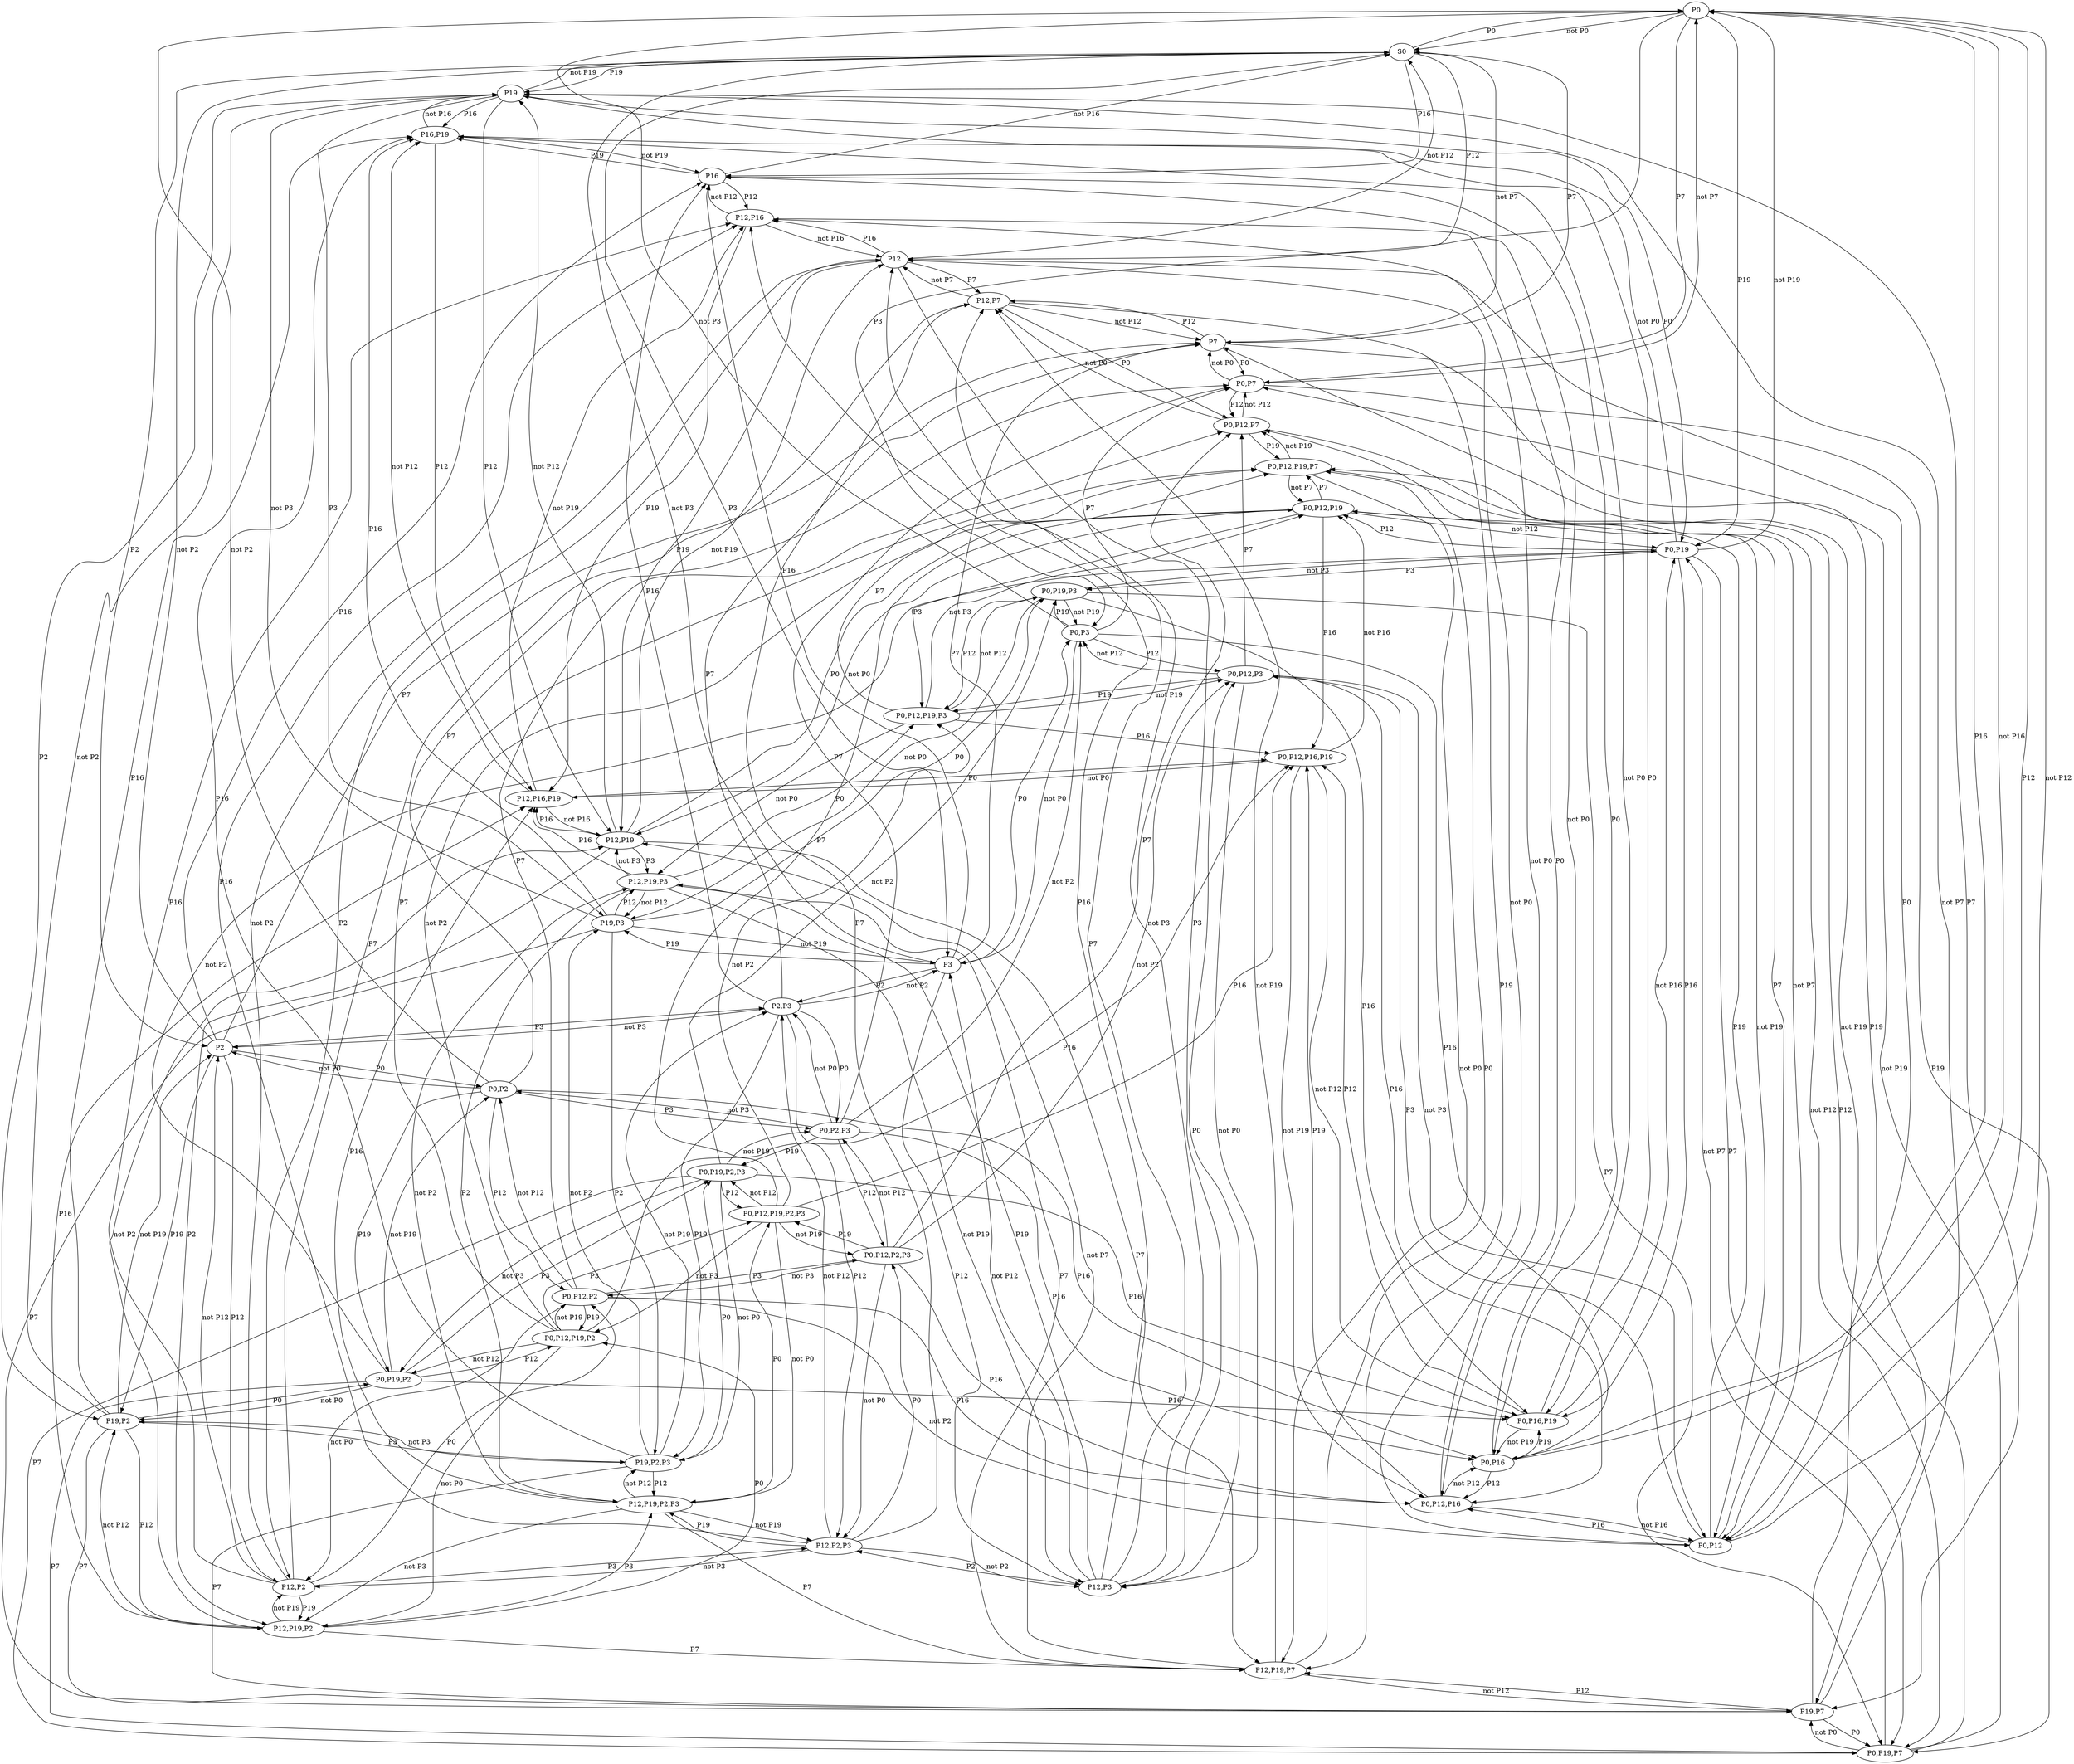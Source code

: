 digraph startgame {
S1[label="P0"];
S0->S1[label="P0"]
S1->S0[label="not P0"]
S2[label="P2"];
S0->S2[label="P2"]
S2->S0[label="not P2"]
S3[label="P3"];
S0->S3[label="P3"]
S3->S0[label="not P3"]
S4[label="P7"];
S0->S4[label="P7"]
S4->S0[label="not P7"]
S5[label="P12"];
S0->S5[label="P12"]
S5->S0[label="not P12"]
S6[label="P16"];
S0->S6[label="P16"]
S6->S0[label="not P16"]
S7[label="P19"];
S0->S7[label="P19"]
S7->S0[label="not P19"]
S8[label="P0,P19"];
S7->S8[label="P0"]
S8->S7[label="not P0"]
S9[label="P19,P2"];
S7->S9[label="P2"]
S9->S7[label="not P2"]
S10[label="P19,P3"];
S7->S10[label="P3"]
S10->S7[label="not P3"]
S11[label="P19,P7"];
S7->S11[label="P7"]
S11->S7[label="not P7"]
S12[label="P12,P19"];
S7->S12[label="P12"]
S12->S7[label="not P12"]
S13[label="P16,P19"];
S7->S13[label="P16"]
S13->S7[label="not P16"]
S14[label="P0,P16,P19"];
S13->S14[label="P0"]
S14->S13[label="not P0"]
S15[label="P12,P16,P19"];
S13->S15[label="P12"]
S15->S13[label="not P12"]
S16[label="P0,P12,P16,P19"];
S15->S16[label="P0"]
S16->S15[label="not P0"]
S14->S16[label="P12"]
S16->S14[label="not P12"]
S17[label="P0,P12,P19"];
S12->S17[label="P0"]
S17->S12[label="not P0"]
S18[label="P12,P19,P2"];
S12->S18[label="P2"]
S18->S12[label="not P2"]
S19[label="P12,P19,P3"];
S12->S19[label="P3"]
S19->S12[label="not P3"]
S20[label="P12,P19,P7"];
S12->S20[label="P7"]
S20->S12[label="not P7"]
S12->S15[label="P16"]
S15->S12[label="not P16"]
S21[label="P0,P12,P19,P7"];
S20->S21[label="P0"]
S21->S20[label="not P0"]
S22[label="P0,P12,P19,P3"];
S19->S22[label="P0"]
S22->S19[label="not P0"]
S23[label="P12,P19,P2,P3"];
S19->S23[label="P2"]
S23->S19[label="not P2"]
S19->S20[label="P7"]
S19->S15[label="P16"]
S24[label="P0,P12,P19,P2,P3"];
S23->S24[label="P0"]
S24->S23[label="not P0"]
S23->S20[label="P7"]
S23->S15[label="P16"]
S24->S21[label="P7"]
S24->S16[label="P16"]
S24->S22[label="not P2"]
S22->S21[label="P7"]
S22->S16[label="P16"]
S25[label="P0,P12,P19,P2"];
S18->S25[label="P0"]
S25->S18[label="not P0"]
S18->S23[label="P3"]
S23->S18[label="not P3"]
S18->S20[label="P7"]
S18->S15[label="P16"]
S25->S24[label="P3"]
S24->S25[label="not P3"]
S25->S21[label="P7"]
S25->S16[label="P16"]
S25->S17[label="not P2"]
S17->S22[label="P3"]
S22->S17[label="not P3"]
S17->S21[label="P7"]
S21->S17[label="not P7"]
S17->S16[label="P16"]
S16->S17[label="not P16"]
S26[label="P0,P19,P7"];
S11->S26[label="P0"]
S26->S11[label="not P0"]
S11->S20[label="P12"]
S20->S11[label="not P12"]
S26->S21[label="P12"]
S21->S26[label="not P12"]
S27[label="P0,P19,P3"];
S10->S27[label="P0"]
S27->S10[label="not P0"]
S28[label="P19,P2,P3"];
S10->S28[label="P2"]
S28->S10[label="not P2"]
S10->S11[label="P7"]
S10->S19[label="P12"]
S19->S10[label="not P12"]
S10->S13[label="P16"]
S29[label="P0,P19,P2,P3"];
S28->S29[label="P0"]
S29->S28[label="not P0"]
S28->S11[label="P7"]
S28->S23[label="P12"]
S23->S28[label="not P12"]
S28->S13[label="P16"]
S29->S26[label="P7"]
S29->S24[label="P12"]
S24->S29[label="not P12"]
S29->S14[label="P16"]
S29->S27[label="not P2"]
S27->S26[label="P7"]
S27->S22[label="P12"]
S22->S27[label="not P12"]
S27->S14[label="P16"]
S30[label="P0,P19,P2"];
S9->S30[label="P0"]
S30->S9[label="not P0"]
S9->S28[label="P3"]
S28->S9[label="not P3"]
S9->S11[label="P7"]
S9->S18[label="P12"]
S18->S9[label="not P12"]
S9->S13[label="P16"]
S30->S29[label="P3"]
S29->S30[label="not P3"]
S30->S26[label="P7"]
S30->S25[label="P12"]
S25->S30[label="not P12"]
S30->S14[label="P16"]
S30->S8[label="not P2"]
S8->S27[label="P3"]
S27->S8[label="not P3"]
S8->S26[label="P7"]
S26->S8[label="not P7"]
S8->S17[label="P12"]
S17->S8[label="not P12"]
S8->S14[label="P16"]
S14->S8[label="not P16"]
S31[label="P0,P16"];
S6->S31[label="P0"]
S31->S6[label="not P0"]
S32[label="P12,P16"];
S6->S32[label="P12"]
S32->S6[label="not P12"]
S6->S13[label="P19"]
S13->S6[label="not P19"]
S33[label="P0,P12,P16"];
S32->S33[label="P0"]
S33->S32[label="not P0"]
S32->S15[label="P19"]
S15->S32[label="not P19"]
S33->S16[label="P19"]
S16->S33[label="not P19"]
S31->S33[label="P12"]
S33->S31[label="not P12"]
S31->S14[label="P19"]
S14->S31[label="not P19"]
S34[label="P0,P12"];
S5->S34[label="P0"]
S34->S5[label="not P0"]
S35[label="P12,P2"];
S5->S35[label="P2"]
S35->S5[label="not P2"]
S36[label="P12,P3"];
S5->S36[label="P3"]
S36->S5[label="not P3"]
S37[label="P12,P7"];
S5->S37[label="P7"]
S37->S5[label="not P7"]
S5->S32[label="P16"]
S32->S5[label="not P16"]
S5->S12[label="P19"]
S12->S5[label="not P19"]
S38[label="P0,P12,P7"];
S37->S38[label="P0"]
S38->S37[label="not P0"]
S37->S20[label="P19"]
S20->S37[label="not P19"]
S38->S21[label="P19"]
S21->S38[label="not P19"]
S39[label="P0,P12,P3"];
S36->S39[label="P0"]
S39->S36[label="not P0"]
S40[label="P12,P2,P3"];
S36->S40[label="P2"]
S40->S36[label="not P2"]
S36->S37[label="P7"]
S36->S32[label="P16"]
S36->S19[label="P19"]
S19->S36[label="not P19"]
S41[label="P0,P12,P2,P3"];
S40->S41[label="P0"]
S41->S40[label="not P0"]
S40->S37[label="P7"]
S40->S32[label="P16"]
S40->S23[label="P19"]
S23->S40[label="not P19"]
S41->S38[label="P7"]
S41->S33[label="P16"]
S41->S24[label="P19"]
S24->S41[label="not P19"]
S41->S39[label="not P2"]
S39->S38[label="P7"]
S39->S33[label="P16"]
S39->S22[label="P19"]
S22->S39[label="not P19"]
S42[label="P0,P12,P2"];
S35->S42[label="P0"]
S42->S35[label="not P0"]
S35->S40[label="P3"]
S40->S35[label="not P3"]
S35->S37[label="P7"]
S35->S32[label="P16"]
S35->S18[label="P19"]
S18->S35[label="not P19"]
S42->S41[label="P3"]
S41->S42[label="not P3"]
S42->S38[label="P7"]
S42->S33[label="P16"]
S42->S25[label="P19"]
S25->S42[label="not P19"]
S42->S34[label="not P2"]
S34->S39[label="P3"]
S39->S34[label="not P3"]
S34->S38[label="P7"]
S38->S34[label="not P7"]
S34->S33[label="P16"]
S33->S34[label="not P16"]
S34->S17[label="P19"]
S17->S34[label="not P19"]
S43[label="P0,P7"];
S4->S43[label="P0"]
S43->S4[label="not P0"]
S4->S37[label="P12"]
S37->S4[label="not P12"]
S4->S11[label="P19"]
S11->S4[label="not P19"]
S43->S38[label="P12"]
S38->S43[label="not P12"]
S43->S26[label="P19"]
S26->S43[label="not P19"]
S44[label="P0,P3"];
S3->S44[label="P0"]
S44->S3[label="not P0"]
S45[label="P2,P3"];
S3->S45[label="P2"]
S45->S3[label="not P2"]
S3->S4[label="P7"]
S3->S36[label="P12"]
S36->S3[label="not P12"]
S3->S6[label="P16"]
S3->S10[label="P19"]
S10->S3[label="not P19"]
S46[label="P0,P2,P3"];
S45->S46[label="P0"]
S46->S45[label="not P0"]
S45->S4[label="P7"]
S45->S40[label="P12"]
S40->S45[label="not P12"]
S45->S6[label="P16"]
S45->S28[label="P19"]
S28->S45[label="not P19"]
S46->S43[label="P7"]
S46->S41[label="P12"]
S41->S46[label="not P12"]
S46->S31[label="P16"]
S46->S29[label="P19"]
S29->S46[label="not P19"]
S46->S44[label="not P2"]
S44->S43[label="P7"]
S44->S39[label="P12"]
S39->S44[label="not P12"]
S44->S31[label="P16"]
S44->S27[label="P19"]
S27->S44[label="not P19"]
S47[label="P0,P2"];
S2->S47[label="P0"]
S47->S2[label="not P0"]
S2->S45[label="P3"]
S45->S2[label="not P3"]
S2->S4[label="P7"]
S2->S35[label="P12"]
S35->S2[label="not P12"]
S2->S6[label="P16"]
S2->S9[label="P19"]
S9->S2[label="not P19"]
S47->S46[label="P3"]
S46->S47[label="not P3"]
S47->S43[label="P7"]
S47->S42[label="P12"]
S42->S47[label="not P12"]
S47->S31[label="P16"]
S47->S30[label="P19"]
S30->S47[label="not P19"]
S47->S1[label="not P2"]
S1->S44[label="P3"]
S44->S1[label="not P3"]
S1->S43[label="P7"]
S43->S1[label="not P7"]
S1->S34[label="P12"]
S34->S1[label="not P12"]
S1->S31[label="P16"]
S31->S1[label="not P16"]
S1->S8[label="P19"]
S8->S1[label="not P19"]
}